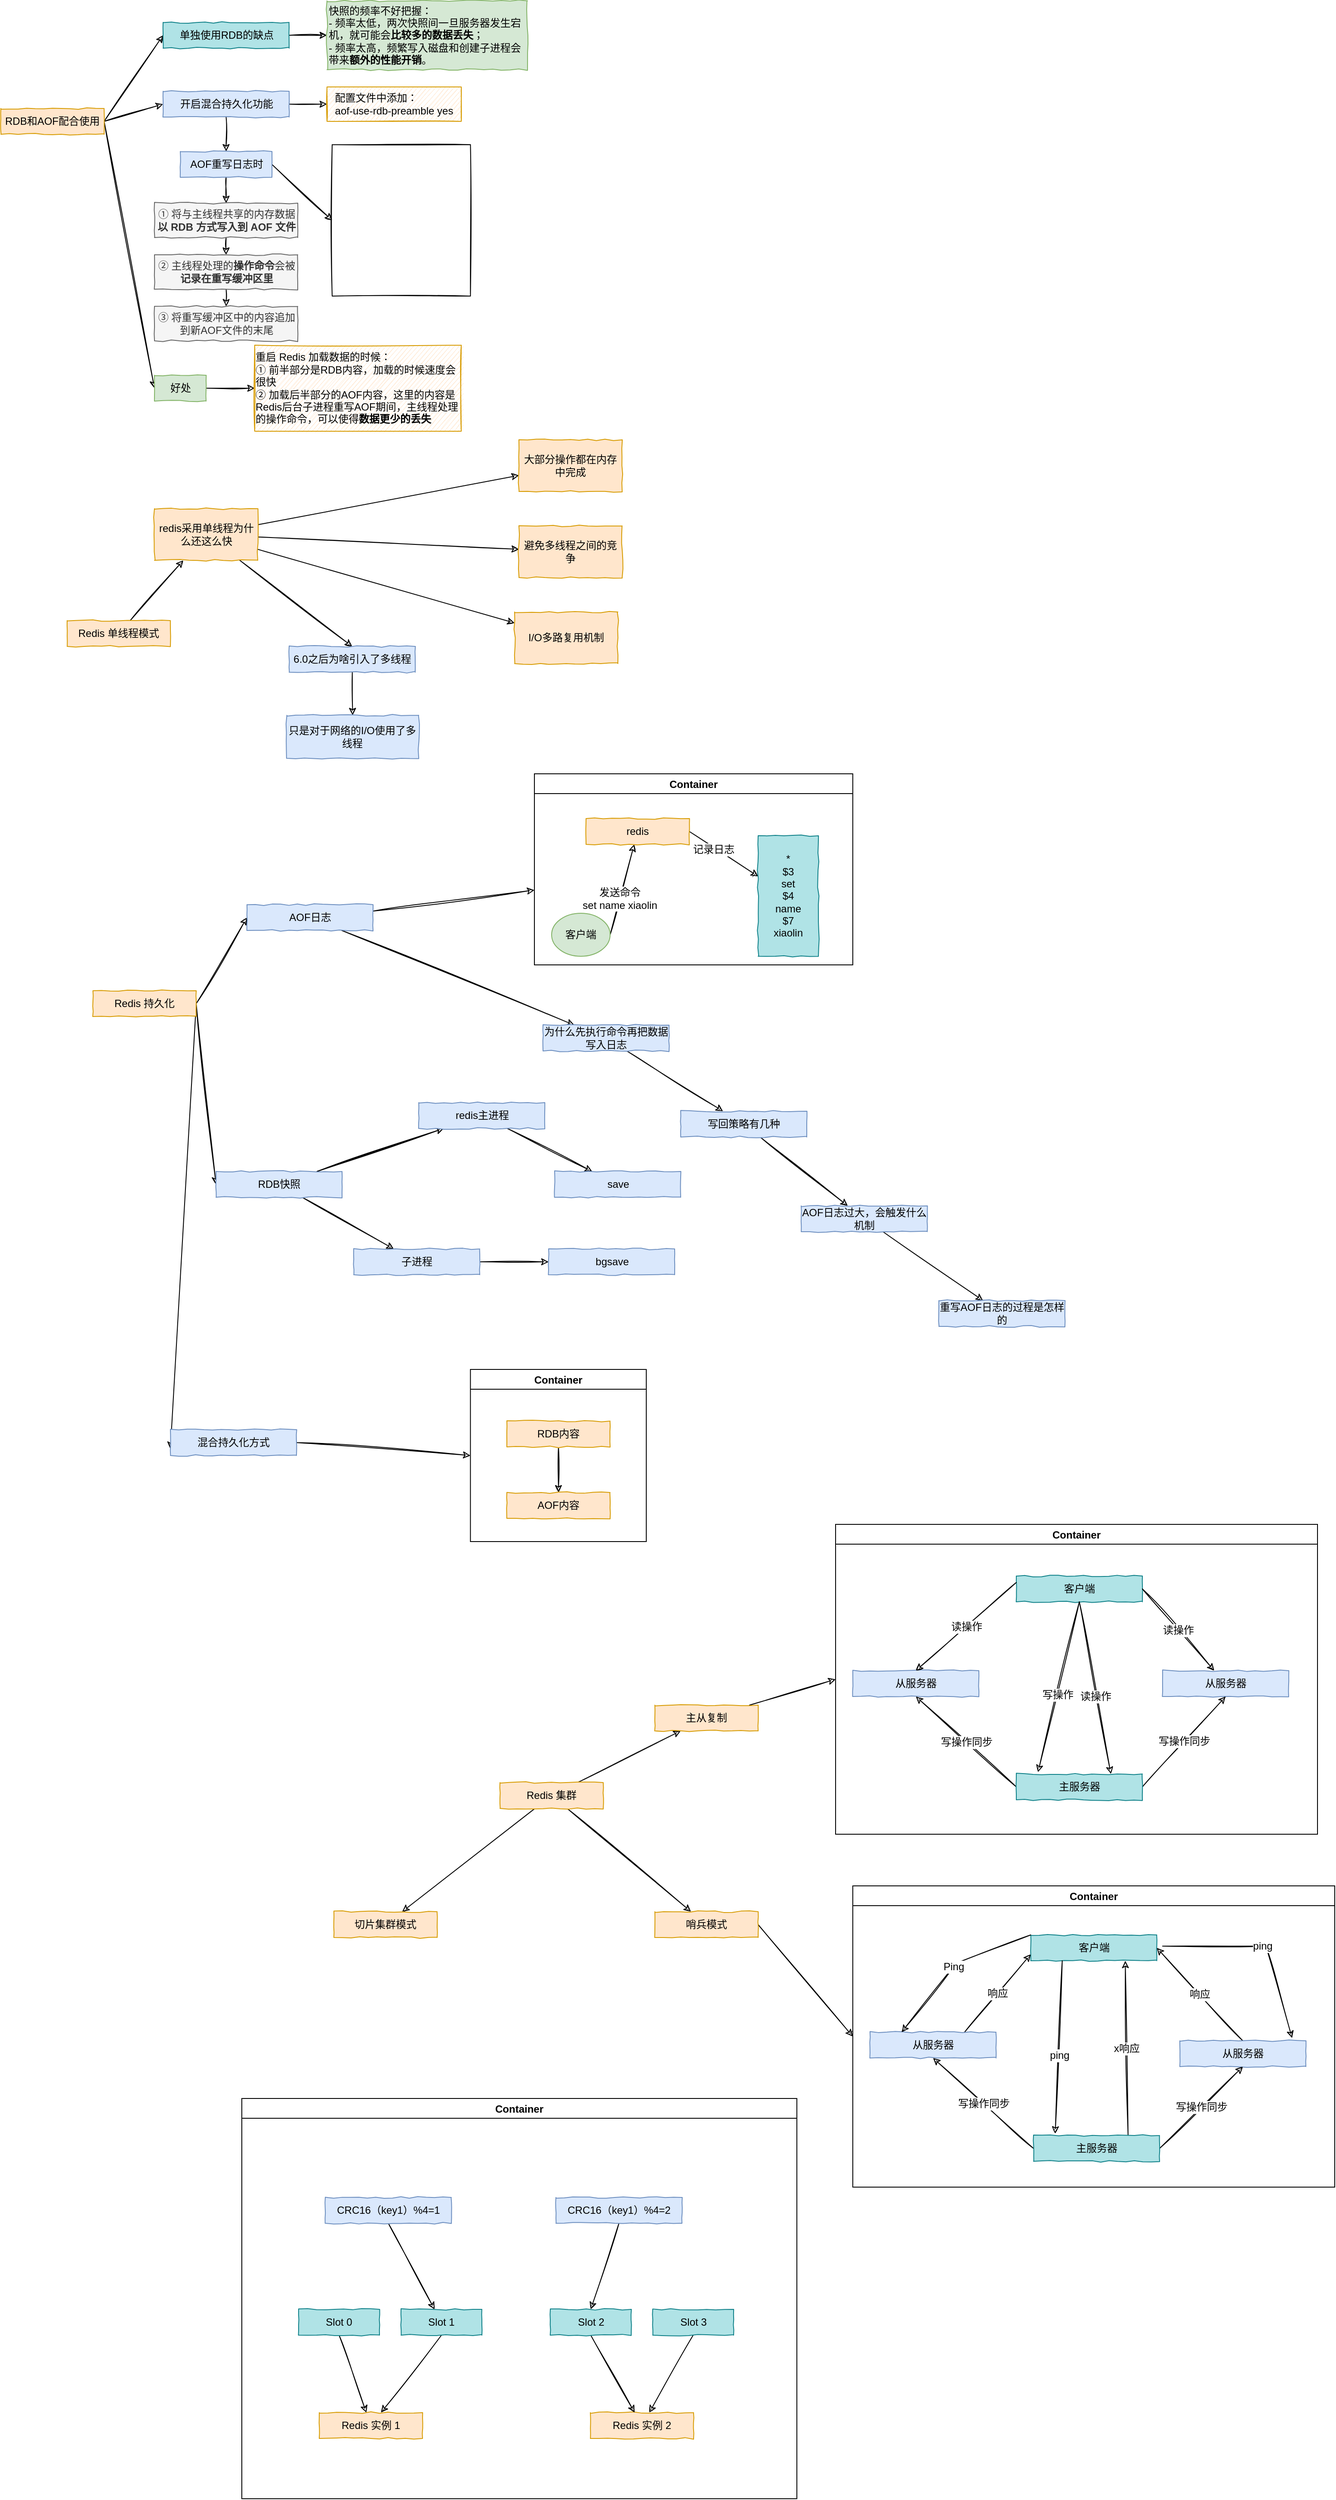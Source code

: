<mxfile version="21.0.6" type="github">
  <diagram name="第 1 页" id="eftHnV5JVbOcPss7Ex_q">
    <mxGraphModel dx="2530" dy="-223" grid="1" gridSize="10" guides="1" tooltips="1" connect="1" arrows="1" fold="1" page="1" pageScale="1" pageWidth="827" pageHeight="1169" math="0" shadow="0">
      <root>
        <mxCell id="0" />
        <mxCell id="1" parent="0" />
        <mxCell id="7deh1irWF3qx42piTFO3-2" style="edgeStyle=none;rounded=0;sketch=1;html=1;exitX=1;exitY=0.5;exitDx=0;exitDy=0;entryX=0;entryY=0.5;entryDx=0;entryDy=0;" parent="1" source="7deh1irWF3qx42piTFO3-5" target="7deh1irWF3qx42piTFO3-7" edge="1">
          <mxGeometry relative="1" as="geometry" />
        </mxCell>
        <mxCell id="7deh1irWF3qx42piTFO3-3" style="edgeStyle=none;rounded=0;sketch=1;html=1;exitX=1;exitY=0.5;exitDx=0;exitDy=0;entryX=0;entryY=0.5;entryDx=0;entryDy=0;" parent="1" source="7deh1irWF3qx42piTFO3-5" target="7deh1irWF3qx42piTFO3-11" edge="1">
          <mxGeometry relative="1" as="geometry" />
        </mxCell>
        <mxCell id="7deh1irWF3qx42piTFO3-4" style="edgeStyle=none;rounded=0;sketch=1;html=1;exitX=1;exitY=0.5;exitDx=0;exitDy=0;entryX=0;entryY=0.5;entryDx=0;entryDy=0;" parent="1" source="7deh1irWF3qx42piTFO3-5" target="7deh1irWF3qx42piTFO3-23" edge="1">
          <mxGeometry relative="1" as="geometry" />
        </mxCell>
        <mxCell id="7deh1irWF3qx42piTFO3-5" value="RDB和AOF配合使用" style="rounded=0;whiteSpace=wrap;html=1;comic=1;fillColor=#ffe6cc;strokeColor=#d79b00;" parent="1" vertex="1">
          <mxGeometry x="-800" y="1315" width="120" height="30" as="geometry" />
        </mxCell>
        <mxCell id="7deh1irWF3qx42piTFO3-6" style="edgeStyle=none;rounded=0;sketch=1;html=1;exitX=1;exitY=0.5;exitDx=0;exitDy=0;entryX=0;entryY=0.5;entryDx=0;entryDy=0;" parent="1" source="7deh1irWF3qx42piTFO3-7" target="7deh1irWF3qx42piTFO3-8" edge="1">
          <mxGeometry relative="1" as="geometry" />
        </mxCell>
        <mxCell id="7deh1irWF3qx42piTFO3-7" value="单独使用RDB的缺点" style="rounded=0;whiteSpace=wrap;html=1;comic=1;fillColor=#b0e3e6;strokeColor=#0e8088;" parent="1" vertex="1">
          <mxGeometry x="-611.5" y="1215" width="146.5" height="30" as="geometry" />
        </mxCell>
        <mxCell id="7deh1irWF3qx42piTFO3-8" value="快照的频率不好把握：&lt;br&gt;&lt;div&gt;- 频率太低，两次快照间一旦服务器发生宕机，就可能会&lt;b&gt;比较多的数据丢失&lt;/b&gt;；&lt;/div&gt;&lt;div&gt;- 频率太高，频繁写入磁盘和创建子进程会带来&lt;b&gt;额外的性能开销&lt;/b&gt;。&lt;/div&gt;" style="rounded=0;whiteSpace=wrap;html=1;comic=1;fillColor=#d5e8d4;strokeColor=#82b366;align=left;" parent="1" vertex="1">
          <mxGeometry x="-421" y="1190" width="233" height="80" as="geometry" />
        </mxCell>
        <mxCell id="7deh1irWF3qx42piTFO3-9" style="edgeStyle=none;rounded=0;sketch=1;html=1;exitX=1;exitY=0.5;exitDx=0;exitDy=0;entryX=0;entryY=0.5;entryDx=0;entryDy=0;" parent="1" source="7deh1irWF3qx42piTFO3-11" target="7deh1irWF3qx42piTFO3-12" edge="1">
          <mxGeometry relative="1" as="geometry" />
        </mxCell>
        <mxCell id="7deh1irWF3qx42piTFO3-10" style="edgeStyle=none;rounded=0;sketch=1;html=1;exitX=0.5;exitY=1;exitDx=0;exitDy=0;entryX=0.5;entryY=0;entryDx=0;entryDy=0;" parent="1" source="7deh1irWF3qx42piTFO3-11" target="7deh1irWF3qx42piTFO3-15" edge="1">
          <mxGeometry relative="1" as="geometry" />
        </mxCell>
        <mxCell id="7deh1irWF3qx42piTFO3-11" value="开启混合持久化功能" style="rounded=0;whiteSpace=wrap;html=1;comic=1;fillColor=#dae8fc;strokeColor=#6c8ebf;" parent="1" vertex="1">
          <mxGeometry x="-611.5" y="1295" width="146.5" height="30" as="geometry" />
        </mxCell>
        <mxCell id="7deh1irWF3qx42piTFO3-12" value="&lt;div style=&quot;text-align: left&quot;&gt;&lt;span&gt;配置文件中添加：&lt;/span&gt;&lt;/div&gt;&lt;div style=&quot;text-align: left&quot;&gt;&lt;span&gt;aof-use-rdb-preamble yes&lt;/span&gt;&lt;/div&gt;" style="rounded=0;whiteSpace=wrap;html=1;comic=1;fillColor=#ffe6cc;strokeColor=#d79b00;sketch=1;" parent="1" vertex="1">
          <mxGeometry x="-421" y="1290" width="156" height="40" as="geometry" />
        </mxCell>
        <mxCell id="7deh1irWF3qx42piTFO3-13" style="edgeStyle=none;rounded=0;sketch=1;html=1;exitX=0.5;exitY=1;exitDx=0;exitDy=0;entryX=0.5;entryY=0;entryDx=0;entryDy=0;" parent="1" source="7deh1irWF3qx42piTFO3-15" target="7deh1irWF3qx42piTFO3-17" edge="1">
          <mxGeometry relative="1" as="geometry" />
        </mxCell>
        <mxCell id="7deh1irWF3qx42piTFO3-14" style="edgeStyle=none;rounded=0;sketch=1;html=1;exitX=1;exitY=0.5;exitDx=0;exitDy=0;entryX=0;entryY=0.5;entryDx=0;entryDy=0;" parent="1" source="7deh1irWF3qx42piTFO3-15" target="7deh1irWF3qx42piTFO3-21" edge="1">
          <mxGeometry relative="1" as="geometry" />
        </mxCell>
        <mxCell id="7deh1irWF3qx42piTFO3-15" value="AOF重写日志时" style="rounded=0;whiteSpace=wrap;html=1;comic=1;fillColor=#dae8fc;strokeColor=#6c8ebf;" parent="1" vertex="1">
          <mxGeometry x="-591.5" y="1365" width="106.5" height="30" as="geometry" />
        </mxCell>
        <mxCell id="7deh1irWF3qx42piTFO3-16" style="edgeStyle=none;rounded=0;sketch=1;html=1;exitX=0.5;exitY=1;exitDx=0;exitDy=0;entryX=0.5;entryY=0;entryDx=0;entryDy=0;" parent="1" source="7deh1irWF3qx42piTFO3-17" target="7deh1irWF3qx42piTFO3-19" edge="1">
          <mxGeometry relative="1" as="geometry" />
        </mxCell>
        <mxCell id="7deh1irWF3qx42piTFO3-17" value="① 将与主线程共享的内存数据&lt;b&gt;以 RDB 方式写入到 AOF 文件&lt;/b&gt;" style="rounded=0;whiteSpace=wrap;html=1;comic=1;fillColor=#f5f5f5;strokeColor=#666666;fontColor=#333333;" parent="1" vertex="1">
          <mxGeometry x="-621.5" y="1425" width="166.5" height="40" as="geometry" />
        </mxCell>
        <mxCell id="7deh1irWF3qx42piTFO3-18" style="edgeStyle=none;rounded=0;sketch=1;html=1;exitX=0.5;exitY=1;exitDx=0;exitDy=0;entryX=0.5;entryY=0;entryDx=0;entryDy=0;" parent="1" source="7deh1irWF3qx42piTFO3-19" target="7deh1irWF3qx42piTFO3-20" edge="1">
          <mxGeometry relative="1" as="geometry" />
        </mxCell>
        <mxCell id="7deh1irWF3qx42piTFO3-19" value="② 主线程处理的&lt;b&gt;操作命令&lt;/b&gt;会被&lt;b&gt;记录在重写缓冲区里&lt;/b&gt;" style="rounded=0;whiteSpace=wrap;html=1;comic=1;fillColor=#f5f5f5;strokeColor=#666666;fontColor=#333333;" parent="1" vertex="1">
          <mxGeometry x="-621.5" y="1485" width="166.5" height="40" as="geometry" />
        </mxCell>
        <mxCell id="7deh1irWF3qx42piTFO3-20" value="③ 将重写缓冲区中的内容追加到新AOF文件的末尾" style="rounded=0;whiteSpace=wrap;html=1;comic=1;fillColor=#f5f5f5;strokeColor=#666666;fontColor=#333333;" parent="1" vertex="1">
          <mxGeometry x="-621.5" y="1545" width="166.5" height="40" as="geometry" />
        </mxCell>
        <mxCell id="7deh1irWF3qx42piTFO3-21" value="" style="shape=image;imageAspect=0;aspect=fixed;verticalLabelPosition=bottom;verticalAlign=top;sketch=1;image=https://codereaper-image-bed.oss-cn-shenzhen.aliyuncs.com/img/f67379b60d151262753fec3b817b8617.png;imageBorder=default;" parent="1" vertex="1">
          <mxGeometry x="-415" y="1357" width="160.67" height="176" as="geometry" />
        </mxCell>
        <mxCell id="7deh1irWF3qx42piTFO3-22" style="edgeStyle=none;rounded=0;sketch=1;html=1;exitX=1;exitY=0.5;exitDx=0;exitDy=0;entryX=0;entryY=0.5;entryDx=0;entryDy=0;" parent="1" source="7deh1irWF3qx42piTFO3-23" target="7deh1irWF3qx42piTFO3-24" edge="1">
          <mxGeometry relative="1" as="geometry" />
        </mxCell>
        <mxCell id="7deh1irWF3qx42piTFO3-23" value="好处" style="rounded=0;whiteSpace=wrap;html=1;comic=1;fillColor=#d5e8d4;strokeColor=#82b366;" parent="1" vertex="1">
          <mxGeometry x="-621.5" y="1625" width="60" height="30" as="geometry" />
        </mxCell>
        <mxCell id="7deh1irWF3qx42piTFO3-24" value="&lt;div style=&quot;text-align: left&quot;&gt;&lt;span&gt;重启 Redis 加载数据的时候：&lt;/span&gt;&lt;/div&gt;&lt;div style=&quot;text-align: left&quot;&gt;&lt;span&gt;①&amp;nbsp;前半部分是RDB内容，加载的时候速度会很快&lt;/span&gt;&lt;/div&gt;&lt;div style=&quot;text-align: left&quot;&gt;②&amp;nbsp;加载后半部分的AOF内容，这里的内容是Redis后台子进程重写AOF期间，主线程处理的操作命令，可以使得&lt;b&gt;数据更少的丢失&lt;/b&gt;&lt;/div&gt;" style="rounded=0;whiteSpace=wrap;html=1;comic=1;fillColor=#ffe6cc;strokeColor=#d79b00;sketch=1;" parent="1" vertex="1">
          <mxGeometry x="-505" y="1590" width="240" height="100" as="geometry" />
        </mxCell>
        <mxCell id="9vOVsGMVSCyXEhv2zeX4-4" value="" style="edgeStyle=none;shape=connector;rounded=0;sketch=1;orthogonalLoop=1;jettySize=auto;html=1;labelBackgroundColor=default;strokeColor=default;fontFamily=Helvetica;fontSize=12;fontColor=default;endArrow=classic;" parent="1" source="9vOVsGMVSCyXEhv2zeX4-2" target="9vOVsGMVSCyXEhv2zeX4-3" edge="1">
          <mxGeometry relative="1" as="geometry" />
        </mxCell>
        <mxCell id="9vOVsGMVSCyXEhv2zeX4-2" value="Redis 单线程模式" style="rounded=0;whiteSpace=wrap;html=1;comic=1;fillColor=#ffe6cc;strokeColor=#d79b00;" parent="1" vertex="1">
          <mxGeometry x="-723" y="1910" width="120" height="30" as="geometry" />
        </mxCell>
        <mxCell id="9vOVsGMVSCyXEhv2zeX4-6" value="" style="edgeStyle=none;shape=connector;rounded=0;sketch=1;orthogonalLoop=1;jettySize=auto;html=1;labelBackgroundColor=default;strokeColor=default;fontFamily=Helvetica;fontSize=12;fontColor=default;endArrow=classic;" parent="1" source="9vOVsGMVSCyXEhv2zeX4-3" target="9vOVsGMVSCyXEhv2zeX4-5" edge="1">
          <mxGeometry relative="1" as="geometry" />
        </mxCell>
        <mxCell id="9vOVsGMVSCyXEhv2zeX4-10" value="" style="edgeStyle=none;shape=connector;rounded=0;sketch=1;orthogonalLoop=1;jettySize=auto;html=1;labelBackgroundColor=default;strokeColor=default;fontFamily=Helvetica;fontSize=12;fontColor=default;endArrow=classic;" parent="1" source="9vOVsGMVSCyXEhv2zeX4-3" target="9vOVsGMVSCyXEhv2zeX4-9" edge="1">
          <mxGeometry relative="1" as="geometry" />
        </mxCell>
        <mxCell id="9vOVsGMVSCyXEhv2zeX4-12" value="" style="edgeStyle=none;shape=connector;rounded=0;sketch=1;orthogonalLoop=1;jettySize=auto;html=1;labelBackgroundColor=default;strokeColor=default;fontFamily=Helvetica;fontSize=12;fontColor=default;endArrow=classic;" parent="1" source="9vOVsGMVSCyXEhv2zeX4-3" target="9vOVsGMVSCyXEhv2zeX4-11" edge="1">
          <mxGeometry relative="1" as="geometry" />
        </mxCell>
        <mxCell id="9vOVsGMVSCyXEhv2zeX4-15" style="edgeStyle=none;shape=connector;rounded=0;sketch=1;orthogonalLoop=1;jettySize=auto;html=1;entryX=0.5;entryY=0;entryDx=0;entryDy=0;labelBackgroundColor=default;strokeColor=default;fontFamily=Helvetica;fontSize=12;fontColor=default;endArrow=classic;" parent="1" source="9vOVsGMVSCyXEhv2zeX4-3" target="9vOVsGMVSCyXEhv2zeX4-14" edge="1">
          <mxGeometry relative="1" as="geometry" />
        </mxCell>
        <mxCell id="9vOVsGMVSCyXEhv2zeX4-3" value="redis采用单线程为什么还这么快" style="whiteSpace=wrap;html=1;fillColor=#ffe6cc;strokeColor=#d79b00;rounded=0;comic=1;" parent="1" vertex="1">
          <mxGeometry x="-621.5" y="1780" width="120" height="60" as="geometry" />
        </mxCell>
        <mxCell id="9vOVsGMVSCyXEhv2zeX4-5" value="大部分操作都在内存中完成" style="whiteSpace=wrap;html=1;fillColor=#ffe6cc;strokeColor=#d79b00;rounded=0;comic=1;" parent="1" vertex="1">
          <mxGeometry x="-198" y="1700" width="120" height="60" as="geometry" />
        </mxCell>
        <mxCell id="9vOVsGMVSCyXEhv2zeX4-9" value="避免多线程之间的竞争" style="whiteSpace=wrap;html=1;fillColor=#ffe6cc;strokeColor=#d79b00;rounded=0;comic=1;" parent="1" vertex="1">
          <mxGeometry x="-198" y="1800" width="120" height="60" as="geometry" />
        </mxCell>
        <mxCell id="9vOVsGMVSCyXEhv2zeX4-11" value="I/O多路复用机制" style="whiteSpace=wrap;html=1;fillColor=#ffe6cc;strokeColor=#d79b00;rounded=0;comic=1;" parent="1" vertex="1">
          <mxGeometry x="-203" y="1900" width="120" height="60" as="geometry" />
        </mxCell>
        <mxCell id="9vOVsGMVSCyXEhv2zeX4-20" value="" style="edgeStyle=none;shape=connector;rounded=0;sketch=1;orthogonalLoop=1;jettySize=auto;html=1;labelBackgroundColor=default;strokeColor=default;fontFamily=Helvetica;fontSize=12;fontColor=default;endArrow=classic;" parent="1" source="9vOVsGMVSCyXEhv2zeX4-14" target="9vOVsGMVSCyXEhv2zeX4-19" edge="1">
          <mxGeometry relative="1" as="geometry" />
        </mxCell>
        <mxCell id="9vOVsGMVSCyXEhv2zeX4-14" value="6.0之后为啥引入了多线程" style="rounded=0;whiteSpace=wrap;html=1;comic=1;fillColor=#dae8fc;strokeColor=#6c8ebf;" parent="1" vertex="1">
          <mxGeometry x="-465" y="1940" width="146.5" height="30" as="geometry" />
        </mxCell>
        <mxCell id="9vOVsGMVSCyXEhv2zeX4-19" value="只是对于网络的I/O使用了多线程" style="rounded=0;whiteSpace=wrap;html=1;comic=1;fillColor=#dae8fc;strokeColor=#6c8ebf;" parent="1" vertex="1">
          <mxGeometry x="-467.64" y="2020" width="153.25" height="50" as="geometry" />
        </mxCell>
        <mxCell id="9vOVsGMVSCyXEhv2zeX4-25" style="edgeStyle=none;shape=connector;rounded=0;sketch=1;orthogonalLoop=1;jettySize=auto;html=1;exitX=1;exitY=0.5;exitDx=0;exitDy=0;entryX=0;entryY=0.5;entryDx=0;entryDy=0;labelBackgroundColor=default;strokeColor=default;fontFamily=Helvetica;fontSize=12;fontColor=default;endArrow=classic;" parent="1" source="9vOVsGMVSCyXEhv2zeX4-21" target="9vOVsGMVSCyXEhv2zeX4-22" edge="1">
          <mxGeometry relative="1" as="geometry" />
        </mxCell>
        <mxCell id="9vOVsGMVSCyXEhv2zeX4-26" style="edgeStyle=none;shape=connector;rounded=0;sketch=1;orthogonalLoop=1;jettySize=auto;html=1;exitX=1;exitY=0.5;exitDx=0;exitDy=0;entryX=0;entryY=0.5;entryDx=0;entryDy=0;labelBackgroundColor=default;strokeColor=default;fontFamily=Helvetica;fontSize=12;fontColor=default;endArrow=classic;" parent="1" source="9vOVsGMVSCyXEhv2zeX4-21" target="9vOVsGMVSCyXEhv2zeX4-23" edge="1">
          <mxGeometry relative="1" as="geometry" />
        </mxCell>
        <mxCell id="9vOVsGMVSCyXEhv2zeX4-27" style="edgeStyle=none;shape=connector;rounded=0;sketch=1;orthogonalLoop=1;jettySize=auto;html=1;exitX=1;exitY=0.5;exitDx=0;exitDy=0;entryX=0;entryY=0.75;entryDx=0;entryDy=0;labelBackgroundColor=default;strokeColor=default;fontFamily=Helvetica;fontSize=12;fontColor=default;endArrow=classic;" parent="1" source="9vOVsGMVSCyXEhv2zeX4-21" target="9vOVsGMVSCyXEhv2zeX4-24" edge="1">
          <mxGeometry relative="1" as="geometry" />
        </mxCell>
        <mxCell id="9vOVsGMVSCyXEhv2zeX4-21" value="Redis 持久化" style="rounded=0;whiteSpace=wrap;html=1;comic=1;fillColor=#ffe6cc;strokeColor=#d79b00;" parent="1" vertex="1">
          <mxGeometry x="-693" y="2340" width="120" height="30" as="geometry" />
        </mxCell>
        <mxCell id="Z4Xb9YO6mUinGf_k16KE-15" style="edgeStyle=none;shape=connector;rounded=0;sketch=1;orthogonalLoop=1;jettySize=auto;html=1;exitX=1;exitY=0.25;exitDx=0;exitDy=0;labelBackgroundColor=default;strokeColor=default;fontFamily=Helvetica;fontSize=12;fontColor=default;endArrow=classic;" edge="1" parent="1" source="9vOVsGMVSCyXEhv2zeX4-22" target="Z4Xb9YO6mUinGf_k16KE-1">
          <mxGeometry relative="1" as="geometry" />
        </mxCell>
        <mxCell id="Z4Xb9YO6mUinGf_k16KE-17" value="" style="edgeStyle=none;shape=connector;rounded=0;sketch=1;orthogonalLoop=1;jettySize=auto;html=1;labelBackgroundColor=default;strokeColor=default;fontFamily=Helvetica;fontSize=12;fontColor=default;endArrow=classic;" edge="1" parent="1" source="9vOVsGMVSCyXEhv2zeX4-22" target="Z4Xb9YO6mUinGf_k16KE-16">
          <mxGeometry relative="1" as="geometry" />
        </mxCell>
        <mxCell id="9vOVsGMVSCyXEhv2zeX4-22" value="AOF日志" style="rounded=0;whiteSpace=wrap;html=1;comic=1;fillColor=#dae8fc;strokeColor=#6c8ebf;" parent="1" vertex="1">
          <mxGeometry x="-514" y="2240" width="146.5" height="30" as="geometry" />
        </mxCell>
        <mxCell id="Z4Xb9YO6mUinGf_k16KE-28" value="" style="edgeStyle=none;shape=connector;rounded=0;sketch=1;orthogonalLoop=1;jettySize=auto;html=1;labelBackgroundColor=default;strokeColor=default;fontFamily=Helvetica;fontSize=12;fontColor=default;endArrow=classic;" edge="1" parent="1" source="9vOVsGMVSCyXEhv2zeX4-23" target="Z4Xb9YO6mUinGf_k16KE-27">
          <mxGeometry relative="1" as="geometry" />
        </mxCell>
        <mxCell id="Z4Xb9YO6mUinGf_k16KE-29" value="" style="edgeStyle=none;shape=connector;rounded=0;sketch=1;orthogonalLoop=1;jettySize=auto;html=1;labelBackgroundColor=default;strokeColor=default;fontFamily=Helvetica;fontSize=12;fontColor=default;endArrow=classic;" edge="1" parent="1" source="9vOVsGMVSCyXEhv2zeX4-23" target="Z4Xb9YO6mUinGf_k16KE-27">
          <mxGeometry relative="1" as="geometry" />
        </mxCell>
        <mxCell id="Z4Xb9YO6mUinGf_k16KE-31" value="" style="edgeStyle=none;shape=connector;rounded=0;sketch=1;orthogonalLoop=1;jettySize=auto;html=1;labelBackgroundColor=default;strokeColor=default;fontFamily=Helvetica;fontSize=12;fontColor=default;endArrow=classic;" edge="1" parent="1" source="9vOVsGMVSCyXEhv2zeX4-23" target="Z4Xb9YO6mUinGf_k16KE-30">
          <mxGeometry relative="1" as="geometry" />
        </mxCell>
        <mxCell id="9vOVsGMVSCyXEhv2zeX4-23" value="RDB快照" style="rounded=0;whiteSpace=wrap;html=1;comic=1;fillColor=#dae8fc;strokeColor=#6c8ebf;" parent="1" vertex="1">
          <mxGeometry x="-550" y="2550" width="146.5" height="30" as="geometry" />
        </mxCell>
        <mxCell id="Z4Xb9YO6mUinGf_k16KE-38" style="edgeStyle=none;shape=connector;rounded=0;sketch=1;orthogonalLoop=1;jettySize=auto;html=1;exitX=1;exitY=0.5;exitDx=0;exitDy=0;entryX=0;entryY=0.5;entryDx=0;entryDy=0;labelBackgroundColor=default;strokeColor=default;fontFamily=Helvetica;fontSize=12;fontColor=default;endArrow=classic;" edge="1" parent="1" source="9vOVsGMVSCyXEhv2zeX4-24" target="Z4Xb9YO6mUinGf_k16KE-37">
          <mxGeometry relative="1" as="geometry" />
        </mxCell>
        <mxCell id="9vOVsGMVSCyXEhv2zeX4-24" value="混合持久化方式" style="rounded=0;whiteSpace=wrap;html=1;comic=1;fillColor=#dae8fc;strokeColor=#6c8ebf;" parent="1" vertex="1">
          <mxGeometry x="-603" y="2850" width="146.5" height="30" as="geometry" />
        </mxCell>
        <mxCell id="Z4Xb9YO6mUinGf_k16KE-1" value="Container" style="swimlane;" vertex="1" parent="1">
          <mxGeometry x="-180" y="2088" width="370" height="222" as="geometry" />
        </mxCell>
        <mxCell id="Z4Xb9YO6mUinGf_k16KE-8" style="edgeStyle=none;shape=connector;rounded=0;sketch=1;orthogonalLoop=1;jettySize=auto;html=1;exitX=1;exitY=0.5;exitDx=0;exitDy=0;labelBackgroundColor=default;strokeColor=default;fontFamily=Helvetica;fontSize=12;fontColor=default;endArrow=classic;" edge="1" parent="Z4Xb9YO6mUinGf_k16KE-1" source="Z4Xb9YO6mUinGf_k16KE-3" target="Z4Xb9YO6mUinGf_k16KE-4">
          <mxGeometry relative="1" as="geometry" />
        </mxCell>
        <mxCell id="Z4Xb9YO6mUinGf_k16KE-10" value="发送命令&lt;br&gt;set name xiaolin" style="edgeLabel;html=1;align=center;verticalAlign=middle;resizable=0;points=[];fontSize=12;fontFamily=Helvetica;fontColor=default;" vertex="1" connectable="0" parent="Z4Xb9YO6mUinGf_k16KE-8">
          <mxGeometry x="-0.201" relative="1" as="geometry">
            <mxPoint as="offset" />
          </mxGeometry>
        </mxCell>
        <mxCell id="Z4Xb9YO6mUinGf_k16KE-3" value="客户端" style="ellipse;whiteSpace=wrap;html=1;fillColor=#d5e8d4;strokeColor=#82b366;" vertex="1" parent="Z4Xb9YO6mUinGf_k16KE-1">
          <mxGeometry x="20" y="162" width="68" height="50" as="geometry" />
        </mxCell>
        <mxCell id="Z4Xb9YO6mUinGf_k16KE-9" style="edgeStyle=none;shape=connector;rounded=0;sketch=1;orthogonalLoop=1;jettySize=auto;html=1;exitX=1;exitY=0.5;exitDx=0;exitDy=0;labelBackgroundColor=default;strokeColor=default;fontFamily=Helvetica;fontSize=12;fontColor=default;endArrow=classic;" edge="1" parent="Z4Xb9YO6mUinGf_k16KE-1" source="Z4Xb9YO6mUinGf_k16KE-4" target="Z4Xb9YO6mUinGf_k16KE-12">
          <mxGeometry relative="1" as="geometry">
            <mxPoint x="490" y="125.4" as="targetPoint" />
          </mxGeometry>
        </mxCell>
        <mxCell id="Z4Xb9YO6mUinGf_k16KE-11" value="记录日志" style="edgeLabel;html=1;align=center;verticalAlign=middle;resizable=0;points=[];fontSize=12;fontFamily=Helvetica;fontColor=default;" vertex="1" connectable="0" parent="Z4Xb9YO6mUinGf_k16KE-9">
          <mxGeometry x="-0.281" y="-2" relative="1" as="geometry">
            <mxPoint as="offset" />
          </mxGeometry>
        </mxCell>
        <mxCell id="Z4Xb9YO6mUinGf_k16KE-4" value="redis" style="rounded=0;whiteSpace=wrap;html=1;comic=1;fillColor=#ffe6cc;strokeColor=#d79b00;" vertex="1" parent="Z4Xb9YO6mUinGf_k16KE-1">
          <mxGeometry x="60" y="52.0" width="120" height="30" as="geometry" />
        </mxCell>
        <mxCell id="Z4Xb9YO6mUinGf_k16KE-12" value="*&lt;br&gt;$3&lt;br&gt;set&lt;br&gt;$4&lt;br&gt;name&lt;br&gt;$7&lt;br&gt;xiaolin" style="rounded=0;whiteSpace=wrap;html=1;comic=1;fillColor=#b0e3e6;strokeColor=#0e8088;fontFamily=Helvetica;fontSize=12;fontColor=default;" vertex="1" parent="Z4Xb9YO6mUinGf_k16KE-1">
          <mxGeometry x="260" y="72" width="70" height="140" as="geometry" />
        </mxCell>
        <mxCell id="Z4Xb9YO6mUinGf_k16KE-19" value="" style="edgeStyle=none;shape=connector;rounded=0;sketch=1;orthogonalLoop=1;jettySize=auto;html=1;labelBackgroundColor=default;strokeColor=default;fontFamily=Helvetica;fontSize=12;fontColor=default;endArrow=classic;" edge="1" parent="1" source="Z4Xb9YO6mUinGf_k16KE-16" target="Z4Xb9YO6mUinGf_k16KE-18">
          <mxGeometry relative="1" as="geometry" />
        </mxCell>
        <mxCell id="Z4Xb9YO6mUinGf_k16KE-16" value="为什么先执行命令再把数据写入日志" style="rounded=0;whiteSpace=wrap;html=1;comic=1;fillColor=#dae8fc;strokeColor=#6c8ebf;" vertex="1" parent="1">
          <mxGeometry x="-170" y="2380" width="146.5" height="30" as="geometry" />
        </mxCell>
        <mxCell id="Z4Xb9YO6mUinGf_k16KE-21" value="" style="edgeStyle=none;shape=connector;rounded=0;sketch=1;orthogonalLoop=1;jettySize=auto;html=1;labelBackgroundColor=default;strokeColor=default;fontFamily=Helvetica;fontSize=12;fontColor=default;endArrow=classic;" edge="1" parent="1" source="Z4Xb9YO6mUinGf_k16KE-18" target="Z4Xb9YO6mUinGf_k16KE-20">
          <mxGeometry relative="1" as="geometry" />
        </mxCell>
        <mxCell id="Z4Xb9YO6mUinGf_k16KE-18" value="写回策略有几种" style="rounded=0;whiteSpace=wrap;html=1;comic=1;fillColor=#dae8fc;strokeColor=#6c8ebf;" vertex="1" parent="1">
          <mxGeometry x="-10" y="2480" width="146.5" height="30" as="geometry" />
        </mxCell>
        <mxCell id="Z4Xb9YO6mUinGf_k16KE-23" value="" style="edgeStyle=none;shape=connector;rounded=0;sketch=1;orthogonalLoop=1;jettySize=auto;html=1;labelBackgroundColor=default;strokeColor=default;fontFamily=Helvetica;fontSize=12;fontColor=default;endArrow=classic;" edge="1" parent="1" source="Z4Xb9YO6mUinGf_k16KE-20" target="Z4Xb9YO6mUinGf_k16KE-22">
          <mxGeometry relative="1" as="geometry" />
        </mxCell>
        <mxCell id="Z4Xb9YO6mUinGf_k16KE-20" value="AOF日志过大，会触发什么机制" style="rounded=0;whiteSpace=wrap;html=1;comic=1;fillColor=#dae8fc;strokeColor=#6c8ebf;" vertex="1" parent="1">
          <mxGeometry x="130" y="2590" width="146.5" height="30" as="geometry" />
        </mxCell>
        <mxCell id="Z4Xb9YO6mUinGf_k16KE-22" value="重写AOF日志的过程是怎样的" style="rounded=0;whiteSpace=wrap;html=1;comic=1;fillColor=#dae8fc;strokeColor=#6c8ebf;" vertex="1" parent="1">
          <mxGeometry x="290" y="2700" width="146.5" height="30" as="geometry" />
        </mxCell>
        <mxCell id="Z4Xb9YO6mUinGf_k16KE-35" value="" style="edgeStyle=none;shape=connector;rounded=0;sketch=1;orthogonalLoop=1;jettySize=auto;html=1;labelBackgroundColor=default;strokeColor=default;fontFamily=Helvetica;fontSize=12;fontColor=default;endArrow=classic;" edge="1" parent="1" source="Z4Xb9YO6mUinGf_k16KE-27" target="Z4Xb9YO6mUinGf_k16KE-34">
          <mxGeometry relative="1" as="geometry" />
        </mxCell>
        <mxCell id="Z4Xb9YO6mUinGf_k16KE-27" value="redis主进程" style="rounded=0;whiteSpace=wrap;html=1;comic=1;fillColor=#dae8fc;strokeColor=#6c8ebf;" vertex="1" parent="1">
          <mxGeometry x="-314.39" y="2470" width="146.5" height="30" as="geometry" />
        </mxCell>
        <mxCell id="Z4Xb9YO6mUinGf_k16KE-33" value="" style="edgeStyle=none;shape=connector;rounded=0;sketch=1;orthogonalLoop=1;jettySize=auto;html=1;labelBackgroundColor=default;strokeColor=default;fontFamily=Helvetica;fontSize=12;fontColor=default;endArrow=classic;" edge="1" parent="1" source="Z4Xb9YO6mUinGf_k16KE-30" target="Z4Xb9YO6mUinGf_k16KE-32">
          <mxGeometry relative="1" as="geometry" />
        </mxCell>
        <mxCell id="Z4Xb9YO6mUinGf_k16KE-30" value="子进程" style="rounded=0;whiteSpace=wrap;html=1;comic=1;fillColor=#dae8fc;strokeColor=#6c8ebf;" vertex="1" parent="1">
          <mxGeometry x="-390" y="2640" width="146.5" height="30" as="geometry" />
        </mxCell>
        <mxCell id="Z4Xb9YO6mUinGf_k16KE-32" value="bgsave" style="rounded=0;whiteSpace=wrap;html=1;comic=1;fillColor=#dae8fc;strokeColor=#6c8ebf;" vertex="1" parent="1">
          <mxGeometry x="-163.5" y="2640" width="146.5" height="30" as="geometry" />
        </mxCell>
        <mxCell id="Z4Xb9YO6mUinGf_k16KE-34" value="save" style="rounded=0;whiteSpace=wrap;html=1;comic=1;fillColor=#dae8fc;strokeColor=#6c8ebf;" vertex="1" parent="1">
          <mxGeometry x="-156.5" y="2550" width="146.5" height="30" as="geometry" />
        </mxCell>
        <mxCell id="Z4Xb9YO6mUinGf_k16KE-37" value="Container" style="swimlane;fontFamily=Helvetica;fontSize=12;fontColor=default;" vertex="1" parent="1">
          <mxGeometry x="-254.33" y="2780" width="204.33" height="200" as="geometry" />
        </mxCell>
        <mxCell id="Z4Xb9YO6mUinGf_k16KE-41" value="" style="edgeStyle=none;shape=connector;rounded=0;sketch=1;orthogonalLoop=1;jettySize=auto;html=1;labelBackgroundColor=default;strokeColor=default;fontFamily=Helvetica;fontSize=12;fontColor=default;endArrow=classic;" edge="1" parent="Z4Xb9YO6mUinGf_k16KE-37" source="Z4Xb9YO6mUinGf_k16KE-39" target="Z4Xb9YO6mUinGf_k16KE-40">
          <mxGeometry relative="1" as="geometry" />
        </mxCell>
        <mxCell id="Z4Xb9YO6mUinGf_k16KE-39" value="RDB内容" style="rounded=0;whiteSpace=wrap;html=1;comic=1;fillColor=#ffe6cc;strokeColor=#d79b00;fontFamily=Helvetica;fontSize=12;fontColor=default;" vertex="1" parent="Z4Xb9YO6mUinGf_k16KE-37">
          <mxGeometry x="42.33" y="60" width="120" height="30" as="geometry" />
        </mxCell>
        <mxCell id="Z4Xb9YO6mUinGf_k16KE-40" value="AOF内容" style="rounded=0;whiteSpace=wrap;html=1;comic=1;fillColor=#ffe6cc;strokeColor=#d79b00;fontFamily=Helvetica;fontSize=12;fontColor=default;" vertex="1" parent="Z4Xb9YO6mUinGf_k16KE-37">
          <mxGeometry x="42.33" y="143" width="120" height="30" as="geometry" />
        </mxCell>
        <mxCell id="Z4Xb9YO6mUinGf_k16KE-46" value="" style="edgeStyle=none;shape=connector;rounded=0;sketch=1;orthogonalLoop=1;jettySize=auto;html=1;labelBackgroundColor=default;strokeColor=default;fontFamily=Helvetica;fontSize=12;fontColor=default;endArrow=classic;" edge="1" parent="1" source="Z4Xb9YO6mUinGf_k16KE-42" target="Z4Xb9YO6mUinGf_k16KE-45">
          <mxGeometry relative="1" as="geometry" />
        </mxCell>
        <mxCell id="Z4Xb9YO6mUinGf_k16KE-74" value="" style="edgeStyle=none;shape=connector;rounded=0;sketch=1;orthogonalLoop=1;jettySize=auto;html=1;labelBackgroundColor=default;strokeColor=default;fontFamily=Helvetica;fontSize=12;fontColor=default;endArrow=classic;" edge="1" parent="1" source="Z4Xb9YO6mUinGf_k16KE-42" target="Z4Xb9YO6mUinGf_k16KE-73">
          <mxGeometry relative="1" as="geometry" />
        </mxCell>
        <mxCell id="Z4Xb9YO6mUinGf_k16KE-93" value="" style="edgeStyle=none;shape=connector;rounded=0;sketch=1;orthogonalLoop=1;jettySize=auto;html=1;labelBackgroundColor=default;strokeColor=default;fontFamily=Helvetica;fontSize=12;fontColor=default;endArrow=classic;" edge="1" parent="1" source="Z4Xb9YO6mUinGf_k16KE-42" target="Z4Xb9YO6mUinGf_k16KE-92">
          <mxGeometry relative="1" as="geometry" />
        </mxCell>
        <mxCell id="Z4Xb9YO6mUinGf_k16KE-42" value="Redis 集群" style="rounded=0;whiteSpace=wrap;html=1;comic=1;fillColor=#ffe6cc;strokeColor=#d79b00;fontFamily=Helvetica;fontSize=12;fontColor=default;" vertex="1" parent="1">
          <mxGeometry x="-220" y="3260" width="120" height="30" as="geometry" />
        </mxCell>
        <mxCell id="Z4Xb9YO6mUinGf_k16KE-72" style="edgeStyle=none;shape=connector;rounded=0;sketch=1;orthogonalLoop=1;jettySize=auto;html=1;entryX=0;entryY=0.5;entryDx=0;entryDy=0;labelBackgroundColor=default;strokeColor=default;fontFamily=Helvetica;fontSize=12;fontColor=default;endArrow=classic;" edge="1" parent="1" source="Z4Xb9YO6mUinGf_k16KE-45" target="Z4Xb9YO6mUinGf_k16KE-59">
          <mxGeometry relative="1" as="geometry" />
        </mxCell>
        <mxCell id="Z4Xb9YO6mUinGf_k16KE-45" value="主从复制" style="rounded=0;whiteSpace=wrap;html=1;comic=1;fillColor=#ffe6cc;strokeColor=#d79b00;fontFamily=Helvetica;fontSize=12;fontColor=default;" vertex="1" parent="1">
          <mxGeometry x="-40" y="3170" width="120" height="30" as="geometry" />
        </mxCell>
        <mxCell id="Z4Xb9YO6mUinGf_k16KE-59" value="Container" style="swimlane;fontFamily=Helvetica;fontSize=12;fontColor=default;" vertex="1" parent="1">
          <mxGeometry x="170" y="2960" width="560" height="360" as="geometry">
            <mxRectangle x="150" y="2990" width="100" height="30" as="alternateBounds" />
          </mxGeometry>
        </mxCell>
        <mxCell id="Z4Xb9YO6mUinGf_k16KE-66" value="客户端" style="rounded=0;whiteSpace=wrap;html=1;comic=1;fillColor=#b0e3e6;strokeColor=#0e8088;fontFamily=Helvetica;fontSize=12;fontColor=default;" vertex="1" parent="Z4Xb9YO6mUinGf_k16KE-59">
          <mxGeometry x="210" y="60" width="146.5" height="30" as="geometry" />
        </mxCell>
        <mxCell id="Z4Xb9YO6mUinGf_k16KE-67" value="从服务器" style="rounded=0;whiteSpace=wrap;html=1;comic=1;fillColor=#dae8fc;strokeColor=#6c8ebf;fontFamily=Helvetica;fontSize=12;fontColor=default;" vertex="1" parent="Z4Xb9YO6mUinGf_k16KE-59">
          <mxGeometry x="20" y="170" width="146.5" height="30" as="geometry" />
        </mxCell>
        <mxCell id="Z4Xb9YO6mUinGf_k16KE-60" value="读操作" style="edgeStyle=none;shape=connector;rounded=0;sketch=1;orthogonalLoop=1;jettySize=auto;html=1;exitX=0;exitY=0.25;exitDx=0;exitDy=0;entryX=0.5;entryY=0;entryDx=0;entryDy=0;labelBackgroundColor=default;strokeColor=default;fontFamily=Helvetica;fontSize=12;fontColor=default;endArrow=classic;" edge="1" parent="Z4Xb9YO6mUinGf_k16KE-59" source="Z4Xb9YO6mUinGf_k16KE-66" target="Z4Xb9YO6mUinGf_k16KE-67">
          <mxGeometry relative="1" as="geometry">
            <Array as="points">
              <mxPoint x="150" y="120" />
            </Array>
          </mxGeometry>
        </mxCell>
        <mxCell id="Z4Xb9YO6mUinGf_k16KE-68" value="从服务器" style="rounded=0;whiteSpace=wrap;html=1;comic=1;fillColor=#dae8fc;strokeColor=#6c8ebf;fontFamily=Helvetica;fontSize=12;fontColor=default;" vertex="1" parent="Z4Xb9YO6mUinGf_k16KE-59">
          <mxGeometry x="380" y="170" width="146.5" height="30" as="geometry" />
        </mxCell>
        <mxCell id="Z4Xb9YO6mUinGf_k16KE-61" value="读操作" style="edgeStyle=none;shape=connector;rounded=0;sketch=1;orthogonalLoop=1;jettySize=auto;html=1;exitX=1;exitY=0.5;exitDx=0;exitDy=0;labelBackgroundColor=default;strokeColor=default;fontFamily=Helvetica;fontSize=12;fontColor=default;endArrow=classic;" edge="1" parent="Z4Xb9YO6mUinGf_k16KE-59" source="Z4Xb9YO6mUinGf_k16KE-66" target="Z4Xb9YO6mUinGf_k16KE-68">
          <mxGeometry relative="1" as="geometry" />
        </mxCell>
        <mxCell id="Z4Xb9YO6mUinGf_k16KE-69" value="写操作同步" style="edgeStyle=none;shape=connector;rounded=0;sketch=1;orthogonalLoop=1;jettySize=auto;html=1;exitX=0;exitY=0.5;exitDx=0;exitDy=0;entryX=0.5;entryY=1;entryDx=0;entryDy=0;labelBackgroundColor=default;strokeColor=default;fontFamily=Helvetica;fontSize=12;fontColor=default;endArrow=classic;" edge="1" parent="Z4Xb9YO6mUinGf_k16KE-59" source="Z4Xb9YO6mUinGf_k16KE-71" target="Z4Xb9YO6mUinGf_k16KE-67">
          <mxGeometry relative="1" as="geometry" />
        </mxCell>
        <mxCell id="Z4Xb9YO6mUinGf_k16KE-70" value="写操作同步" style="edgeStyle=none;shape=connector;rounded=0;sketch=1;orthogonalLoop=1;jettySize=auto;html=1;exitX=1;exitY=0.5;exitDx=0;exitDy=0;entryX=0.5;entryY=1;entryDx=0;entryDy=0;labelBackgroundColor=default;strokeColor=default;fontFamily=Helvetica;fontSize=12;fontColor=default;endArrow=classic;" edge="1" parent="Z4Xb9YO6mUinGf_k16KE-59" source="Z4Xb9YO6mUinGf_k16KE-71" target="Z4Xb9YO6mUinGf_k16KE-68">
          <mxGeometry relative="1" as="geometry" />
        </mxCell>
        <mxCell id="Z4Xb9YO6mUinGf_k16KE-71" value="主服务器" style="rounded=0;whiteSpace=wrap;html=1;comic=1;fillColor=#b0e3e6;strokeColor=#0e8088;fontFamily=Helvetica;fontSize=12;fontColor=default;" vertex="1" parent="Z4Xb9YO6mUinGf_k16KE-59">
          <mxGeometry x="210" y="290" width="146.5" height="30" as="geometry" />
        </mxCell>
        <mxCell id="Z4Xb9YO6mUinGf_k16KE-62" style="edgeStyle=none;shape=connector;rounded=0;sketch=1;orthogonalLoop=1;jettySize=auto;html=1;exitX=0.5;exitY=1;exitDx=0;exitDy=0;entryX=0.172;entryY=-0.07;entryDx=0;entryDy=0;entryPerimeter=0;labelBackgroundColor=default;strokeColor=default;fontFamily=Helvetica;fontSize=12;fontColor=default;endArrow=classic;" edge="1" parent="Z4Xb9YO6mUinGf_k16KE-59" source="Z4Xb9YO6mUinGf_k16KE-66" target="Z4Xb9YO6mUinGf_k16KE-71">
          <mxGeometry relative="1" as="geometry" />
        </mxCell>
        <mxCell id="Z4Xb9YO6mUinGf_k16KE-63" value="写操作" style="edgeLabel;html=1;align=center;verticalAlign=middle;resizable=0;points=[];fontSize=12;fontFamily=Helvetica;fontColor=default;" vertex="1" connectable="0" parent="Z4Xb9YO6mUinGf_k16KE-62">
          <mxGeometry x="0.089" y="1" relative="1" as="geometry">
            <mxPoint as="offset" />
          </mxGeometry>
        </mxCell>
        <mxCell id="Z4Xb9YO6mUinGf_k16KE-64" style="edgeStyle=none;shape=connector;rounded=0;sketch=1;orthogonalLoop=1;jettySize=auto;html=1;exitX=0.5;exitY=1;exitDx=0;exitDy=0;entryX=0.75;entryY=0;entryDx=0;entryDy=0;labelBackgroundColor=default;strokeColor=default;fontFamily=Helvetica;fontSize=12;fontColor=default;endArrow=classic;" edge="1" parent="Z4Xb9YO6mUinGf_k16KE-59" source="Z4Xb9YO6mUinGf_k16KE-66" target="Z4Xb9YO6mUinGf_k16KE-71">
          <mxGeometry relative="1" as="geometry" />
        </mxCell>
        <mxCell id="Z4Xb9YO6mUinGf_k16KE-65" value="读操作" style="edgeLabel;html=1;align=center;verticalAlign=middle;resizable=0;points=[];fontSize=12;fontFamily=Helvetica;fontColor=default;" vertex="1" connectable="0" parent="Z4Xb9YO6mUinGf_k16KE-64">
          <mxGeometry x="0.107" y="-2" relative="1" as="geometry">
            <mxPoint y="-1" as="offset" />
          </mxGeometry>
        </mxCell>
        <mxCell id="Z4Xb9YO6mUinGf_k16KE-88" style="edgeStyle=none;shape=connector;rounded=0;sketch=1;orthogonalLoop=1;jettySize=auto;html=1;exitX=1;exitY=0.5;exitDx=0;exitDy=0;entryX=0;entryY=0.5;entryDx=0;entryDy=0;labelBackgroundColor=default;strokeColor=default;fontFamily=Helvetica;fontSize=12;fontColor=default;endArrow=classic;" edge="1" parent="1" source="Z4Xb9YO6mUinGf_k16KE-73" target="Z4Xb9YO6mUinGf_k16KE-75">
          <mxGeometry relative="1" as="geometry" />
        </mxCell>
        <mxCell id="Z4Xb9YO6mUinGf_k16KE-73" value="哨兵模式" style="rounded=0;whiteSpace=wrap;html=1;comic=1;fillColor=#ffe6cc;strokeColor=#d79b00;fontFamily=Helvetica;fontSize=12;fontColor=default;" vertex="1" parent="1">
          <mxGeometry x="-40" y="3410" width="120" height="30" as="geometry" />
        </mxCell>
        <mxCell id="Z4Xb9YO6mUinGf_k16KE-75" value="Container" style="swimlane;fontFamily=Helvetica;fontSize=12;fontColor=default;" vertex="1" parent="1">
          <mxGeometry x="190" y="3380" width="560" height="350" as="geometry">
            <mxRectangle x="150" y="2990" width="100" height="30" as="alternateBounds" />
          </mxGeometry>
        </mxCell>
        <mxCell id="Z4Xb9YO6mUinGf_k16KE-76" value="客户端" style="rounded=0;whiteSpace=wrap;html=1;comic=1;fillColor=#b0e3e6;strokeColor=#0e8088;fontFamily=Helvetica;fontSize=12;fontColor=default;" vertex="1" parent="Z4Xb9YO6mUinGf_k16KE-75">
          <mxGeometry x="206.75" y="57" width="146.5" height="30" as="geometry" />
        </mxCell>
        <mxCell id="Z4Xb9YO6mUinGf_k16KE-90" value="响应" style="edgeStyle=none;shape=connector;rounded=0;sketch=1;orthogonalLoop=1;jettySize=auto;html=1;exitX=0.75;exitY=0;exitDx=0;exitDy=0;entryX=0;entryY=0.75;entryDx=0;entryDy=0;labelBackgroundColor=default;strokeColor=default;fontFamily=Helvetica;fontSize=12;fontColor=default;endArrow=classic;" edge="1" parent="Z4Xb9YO6mUinGf_k16KE-75" source="Z4Xb9YO6mUinGf_k16KE-77" target="Z4Xb9YO6mUinGf_k16KE-76">
          <mxGeometry relative="1" as="geometry" />
        </mxCell>
        <mxCell id="Z4Xb9YO6mUinGf_k16KE-77" value="从服务器" style="rounded=0;whiteSpace=wrap;html=1;comic=1;fillColor=#dae8fc;strokeColor=#6c8ebf;fontFamily=Helvetica;fontSize=12;fontColor=default;" vertex="1" parent="Z4Xb9YO6mUinGf_k16KE-75">
          <mxGeometry x="20" y="170" width="146.5" height="30" as="geometry" />
        </mxCell>
        <mxCell id="Z4Xb9YO6mUinGf_k16KE-78" value="Ping" style="edgeStyle=none;shape=connector;rounded=0;sketch=1;orthogonalLoop=1;jettySize=auto;html=1;exitX=0;exitY=0;exitDx=0;exitDy=0;entryX=0.25;entryY=0;entryDx=0;entryDy=0;labelBackgroundColor=default;strokeColor=default;fontFamily=Helvetica;fontSize=12;fontColor=default;endArrow=classic;exitPerimeter=0;" edge="1" parent="Z4Xb9YO6mUinGf_k16KE-75" source="Z4Xb9YO6mUinGf_k16KE-76" target="Z4Xb9YO6mUinGf_k16KE-77">
          <mxGeometry relative="1" as="geometry">
            <Array as="points">
              <mxPoint x="120" y="90" />
            </Array>
          </mxGeometry>
        </mxCell>
        <mxCell id="Z4Xb9YO6mUinGf_k16KE-91" value="响应" style="edgeStyle=none;shape=connector;rounded=0;sketch=1;orthogonalLoop=1;jettySize=auto;html=1;exitX=0.5;exitY=0;exitDx=0;exitDy=0;entryX=1;entryY=0.5;entryDx=0;entryDy=0;labelBackgroundColor=default;strokeColor=default;fontFamily=Helvetica;fontSize=12;fontColor=default;endArrow=classic;" edge="1" parent="Z4Xb9YO6mUinGf_k16KE-75" source="Z4Xb9YO6mUinGf_k16KE-79" target="Z4Xb9YO6mUinGf_k16KE-76">
          <mxGeometry relative="1" as="geometry" />
        </mxCell>
        <mxCell id="Z4Xb9YO6mUinGf_k16KE-79" value="从服务器" style="rounded=0;whiteSpace=wrap;html=1;comic=1;fillColor=#dae8fc;strokeColor=#6c8ebf;fontFamily=Helvetica;fontSize=12;fontColor=default;" vertex="1" parent="Z4Xb9YO6mUinGf_k16KE-75">
          <mxGeometry x="380" y="180" width="146.5" height="30" as="geometry" />
        </mxCell>
        <mxCell id="Z4Xb9YO6mUinGf_k16KE-80" value="ping" style="edgeStyle=none;shape=connector;rounded=0;sketch=1;orthogonalLoop=1;jettySize=auto;html=1;labelBackgroundColor=default;strokeColor=default;fontFamily=Helvetica;fontSize=12;fontColor=default;endArrow=classic;entryX=0.891;entryY=-0.105;entryDx=0;entryDy=0;entryPerimeter=0;" edge="1" parent="Z4Xb9YO6mUinGf_k16KE-75" target="Z4Xb9YO6mUinGf_k16KE-79">
          <mxGeometry relative="1" as="geometry">
            <mxPoint x="360" y="70" as="sourcePoint" />
            <Array as="points">
              <mxPoint x="480" y="70" />
            </Array>
          </mxGeometry>
        </mxCell>
        <mxCell id="Z4Xb9YO6mUinGf_k16KE-81" value="写操作同步" style="edgeStyle=none;shape=connector;rounded=0;sketch=1;orthogonalLoop=1;jettySize=auto;html=1;exitX=0;exitY=0.5;exitDx=0;exitDy=0;entryX=0.5;entryY=1;entryDx=0;entryDy=0;labelBackgroundColor=default;strokeColor=default;fontFamily=Helvetica;fontSize=12;fontColor=default;endArrow=classic;" edge="1" parent="Z4Xb9YO6mUinGf_k16KE-75" source="Z4Xb9YO6mUinGf_k16KE-83" target="Z4Xb9YO6mUinGf_k16KE-77">
          <mxGeometry relative="1" as="geometry" />
        </mxCell>
        <mxCell id="Z4Xb9YO6mUinGf_k16KE-82" value="写操作同步" style="edgeStyle=none;shape=connector;rounded=0;sketch=1;orthogonalLoop=1;jettySize=auto;html=1;exitX=1;exitY=0.5;exitDx=0;exitDy=0;entryX=0.5;entryY=1;entryDx=0;entryDy=0;labelBackgroundColor=default;strokeColor=default;fontFamily=Helvetica;fontSize=12;fontColor=default;endArrow=classic;" edge="1" parent="Z4Xb9YO6mUinGf_k16KE-75" source="Z4Xb9YO6mUinGf_k16KE-83" target="Z4Xb9YO6mUinGf_k16KE-79">
          <mxGeometry relative="1" as="geometry" />
        </mxCell>
        <mxCell id="Z4Xb9YO6mUinGf_k16KE-89" value="x响应" style="edgeStyle=none;shape=connector;rounded=0;sketch=1;orthogonalLoop=1;jettySize=auto;html=1;exitX=0.75;exitY=0;exitDx=0;exitDy=0;entryX=0.75;entryY=1;entryDx=0;entryDy=0;labelBackgroundColor=default;strokeColor=default;fontFamily=Helvetica;fontSize=12;fontColor=default;endArrow=classic;" edge="1" parent="Z4Xb9YO6mUinGf_k16KE-75" source="Z4Xb9YO6mUinGf_k16KE-83" target="Z4Xb9YO6mUinGf_k16KE-76">
          <mxGeometry relative="1" as="geometry" />
        </mxCell>
        <mxCell id="Z4Xb9YO6mUinGf_k16KE-83" value="主服务器" style="rounded=0;whiteSpace=wrap;html=1;comic=1;fillColor=#b0e3e6;strokeColor=#0e8088;fontFamily=Helvetica;fontSize=12;fontColor=default;" vertex="1" parent="Z4Xb9YO6mUinGf_k16KE-75">
          <mxGeometry x="210" y="290" width="146.5" height="30" as="geometry" />
        </mxCell>
        <mxCell id="Z4Xb9YO6mUinGf_k16KE-84" style="edgeStyle=none;shape=connector;rounded=0;sketch=1;orthogonalLoop=1;jettySize=auto;html=1;exitX=0.25;exitY=1;exitDx=0;exitDy=0;entryX=0.172;entryY=-0.07;entryDx=0;entryDy=0;entryPerimeter=0;labelBackgroundColor=default;strokeColor=default;fontFamily=Helvetica;fontSize=12;fontColor=default;endArrow=classic;" edge="1" parent="Z4Xb9YO6mUinGf_k16KE-75" source="Z4Xb9YO6mUinGf_k16KE-76" target="Z4Xb9YO6mUinGf_k16KE-83">
          <mxGeometry relative="1" as="geometry" />
        </mxCell>
        <mxCell id="Z4Xb9YO6mUinGf_k16KE-85" value="ping" style="edgeLabel;html=1;align=center;verticalAlign=middle;resizable=0;points=[];fontSize=12;fontFamily=Helvetica;fontColor=default;" vertex="1" connectable="0" parent="Z4Xb9YO6mUinGf_k16KE-84">
          <mxGeometry x="0.089" y="1" relative="1" as="geometry">
            <mxPoint as="offset" />
          </mxGeometry>
        </mxCell>
        <mxCell id="Z4Xb9YO6mUinGf_k16KE-92" value="切片集群模式" style="rounded=0;whiteSpace=wrap;html=1;comic=1;fillColor=#ffe6cc;strokeColor=#d79b00;fontFamily=Helvetica;fontSize=12;fontColor=default;" vertex="1" parent="1">
          <mxGeometry x="-413" y="3410" width="120" height="30" as="geometry" />
        </mxCell>
        <mxCell id="Z4Xb9YO6mUinGf_k16KE-94" value="Container" style="swimlane;fontFamily=Helvetica;fontSize=12;fontColor=default;" vertex="1" parent="1">
          <mxGeometry x="-520" y="3627" width="645" height="465" as="geometry" />
        </mxCell>
        <mxCell id="Z4Xb9YO6mUinGf_k16KE-95" value="Redis 实例 1" style="rounded=0;whiteSpace=wrap;html=1;comic=1;fillColor=#ffe6cc;strokeColor=#d79b00;fontFamily=Helvetica;fontSize=12;fontColor=default;" vertex="1" parent="Z4Xb9YO6mUinGf_k16KE-94">
          <mxGeometry x="90" y="365" width="120" height="30" as="geometry" />
        </mxCell>
        <mxCell id="Z4Xb9YO6mUinGf_k16KE-96" value="Redis 实例 2" style="rounded=0;whiteSpace=wrap;html=1;comic=1;fillColor=#ffe6cc;strokeColor=#d79b00;fontFamily=Helvetica;fontSize=12;fontColor=default;" vertex="1" parent="Z4Xb9YO6mUinGf_k16KE-94">
          <mxGeometry x="405" y="365" width="120" height="30" as="geometry" />
        </mxCell>
        <mxCell id="Z4Xb9YO6mUinGf_k16KE-106" style="edgeStyle=none;shape=connector;rounded=0;sketch=1;orthogonalLoop=1;jettySize=auto;html=1;exitX=0.5;exitY=1;exitDx=0;exitDy=0;labelBackgroundColor=default;strokeColor=default;fontFamily=Helvetica;fontSize=12;fontColor=default;endArrow=classic;" edge="1" parent="Z4Xb9YO6mUinGf_k16KE-94" source="Z4Xb9YO6mUinGf_k16KE-97" target="Z4Xb9YO6mUinGf_k16KE-95">
          <mxGeometry relative="1" as="geometry" />
        </mxCell>
        <mxCell id="Z4Xb9YO6mUinGf_k16KE-97" value="Slot 0" style="rounded=0;whiteSpace=wrap;html=1;comic=1;fillColor=#b0e3e6;strokeColor=#0e8088;fontFamily=Helvetica;fontSize=12;fontColor=default;" vertex="1" parent="Z4Xb9YO6mUinGf_k16KE-94">
          <mxGeometry x="66" y="245" width="94" height="30" as="geometry" />
        </mxCell>
        <mxCell id="Z4Xb9YO6mUinGf_k16KE-105" style="edgeStyle=none;shape=connector;rounded=0;sketch=1;orthogonalLoop=1;jettySize=auto;html=1;exitX=0.5;exitY=1;exitDx=0;exitDy=0;labelBackgroundColor=default;strokeColor=default;fontFamily=Helvetica;fontSize=12;fontColor=default;endArrow=classic;" edge="1" parent="Z4Xb9YO6mUinGf_k16KE-94" source="Z4Xb9YO6mUinGf_k16KE-98" target="Z4Xb9YO6mUinGf_k16KE-95">
          <mxGeometry relative="1" as="geometry" />
        </mxCell>
        <mxCell id="Z4Xb9YO6mUinGf_k16KE-98" value="Slot 1" style="rounded=0;whiteSpace=wrap;html=1;comic=1;fillColor=#b0e3e6;strokeColor=#0e8088;fontFamily=Helvetica;fontSize=12;fontColor=default;" vertex="1" parent="Z4Xb9YO6mUinGf_k16KE-94">
          <mxGeometry x="185" y="245" width="94" height="30" as="geometry" />
        </mxCell>
        <mxCell id="Z4Xb9YO6mUinGf_k16KE-108" style="edgeStyle=none;shape=connector;rounded=0;sketch=1;orthogonalLoop=1;jettySize=auto;html=1;exitX=0.5;exitY=1;exitDx=0;exitDy=0;labelBackgroundColor=default;strokeColor=default;fontFamily=Helvetica;fontSize=12;fontColor=default;endArrow=classic;" edge="1" parent="Z4Xb9YO6mUinGf_k16KE-94" source="Z4Xb9YO6mUinGf_k16KE-99" target="Z4Xb9YO6mUinGf_k16KE-96">
          <mxGeometry relative="1" as="geometry" />
        </mxCell>
        <mxCell id="Z4Xb9YO6mUinGf_k16KE-99" value="Slot 2" style="rounded=0;whiteSpace=wrap;html=1;comic=1;fillColor=#b0e3e6;strokeColor=#0e8088;fontFamily=Helvetica;fontSize=12;fontColor=default;" vertex="1" parent="Z4Xb9YO6mUinGf_k16KE-94">
          <mxGeometry x="358.5" y="245" width="94" height="30" as="geometry" />
        </mxCell>
        <mxCell id="Z4Xb9YO6mUinGf_k16KE-109" style="edgeStyle=none;shape=connector;rounded=0;sketch=1;orthogonalLoop=1;jettySize=auto;html=1;exitX=0.5;exitY=1;exitDx=0;exitDy=0;labelBackgroundColor=default;strokeColor=default;fontFamily=Helvetica;fontSize=12;fontColor=default;endArrow=classic;" edge="1" parent="Z4Xb9YO6mUinGf_k16KE-94" source="Z4Xb9YO6mUinGf_k16KE-100" target="Z4Xb9YO6mUinGf_k16KE-96">
          <mxGeometry relative="1" as="geometry" />
        </mxCell>
        <mxCell id="Z4Xb9YO6mUinGf_k16KE-100" value="Slot 3" style="rounded=0;whiteSpace=wrap;html=1;comic=1;fillColor=#b0e3e6;strokeColor=#0e8088;fontFamily=Helvetica;fontSize=12;fontColor=default;" vertex="1" parent="Z4Xb9YO6mUinGf_k16KE-94">
          <mxGeometry x="477.5" y="245" width="94" height="30" as="geometry" />
        </mxCell>
        <mxCell id="Z4Xb9YO6mUinGf_k16KE-104" style="edgeStyle=none;shape=connector;rounded=0;sketch=1;orthogonalLoop=1;jettySize=auto;html=1;exitX=0.5;exitY=1;exitDx=0;exitDy=0;labelBackgroundColor=default;strokeColor=default;fontFamily=Helvetica;fontSize=12;fontColor=default;endArrow=classic;" edge="1" parent="Z4Xb9YO6mUinGf_k16KE-94" source="Z4Xb9YO6mUinGf_k16KE-101" target="Z4Xb9YO6mUinGf_k16KE-98">
          <mxGeometry relative="1" as="geometry" />
        </mxCell>
        <mxCell id="Z4Xb9YO6mUinGf_k16KE-101" value="CRC16（key1）%4=1" style="rounded=0;whiteSpace=wrap;html=1;comic=1;fillColor=#dae8fc;strokeColor=#6c8ebf;fontFamily=Helvetica;fontSize=12;fontColor=default;" vertex="1" parent="Z4Xb9YO6mUinGf_k16KE-94">
          <mxGeometry x="97" y="115" width="146.5" height="30" as="geometry" />
        </mxCell>
        <mxCell id="Z4Xb9YO6mUinGf_k16KE-107" style="edgeStyle=none;shape=connector;rounded=0;sketch=1;orthogonalLoop=1;jettySize=auto;html=1;exitX=0.5;exitY=1;exitDx=0;exitDy=0;entryX=0.5;entryY=0;entryDx=0;entryDy=0;labelBackgroundColor=default;strokeColor=default;fontFamily=Helvetica;fontSize=12;fontColor=default;endArrow=classic;" edge="1" parent="Z4Xb9YO6mUinGf_k16KE-94" source="Z4Xb9YO6mUinGf_k16KE-102" target="Z4Xb9YO6mUinGf_k16KE-99">
          <mxGeometry relative="1" as="geometry" />
        </mxCell>
        <mxCell id="Z4Xb9YO6mUinGf_k16KE-102" value="CRC16（key1）%4=2" style="rounded=0;whiteSpace=wrap;html=1;comic=1;fillColor=#dae8fc;strokeColor=#6c8ebf;fontFamily=Helvetica;fontSize=12;fontColor=default;" vertex="1" parent="Z4Xb9YO6mUinGf_k16KE-94">
          <mxGeometry x="365" y="115" width="146.5" height="30" as="geometry" />
        </mxCell>
      </root>
    </mxGraphModel>
  </diagram>
</mxfile>
